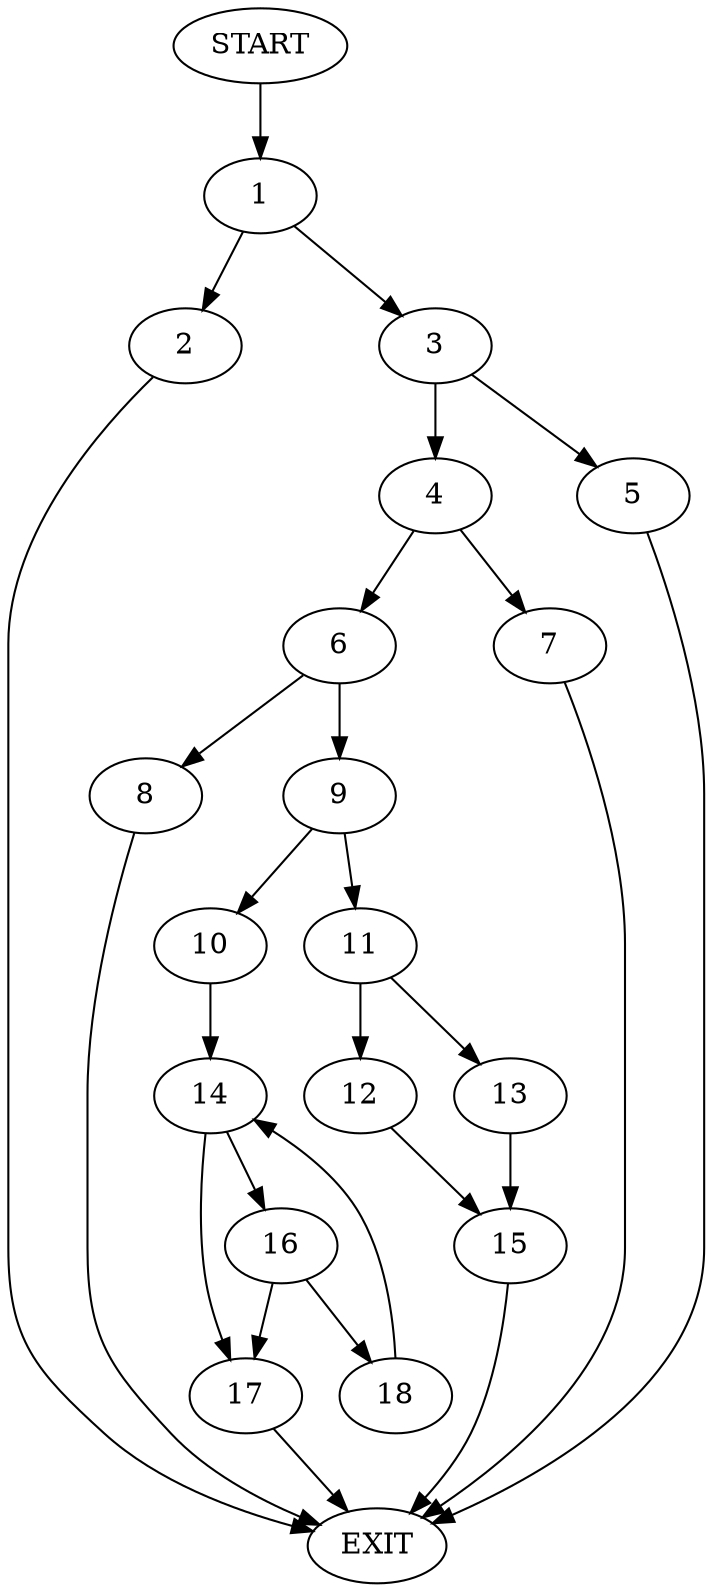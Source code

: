 digraph {
0 [label="START"]
19 [label="EXIT"]
0 -> 1
1 -> 2
1 -> 3
2 -> 19
3 -> 4
3 -> 5
4 -> 6
4 -> 7
5 -> 19
7 -> 19
6 -> 8
6 -> 9
8 -> 19
9 -> 10
9 -> 11
11 -> 12
11 -> 13
10 -> 14
12 -> 15
13 -> 15
15 -> 19
14 -> 16
14 -> 17
17 -> 19
16 -> 17
16 -> 18
18 -> 14
}
